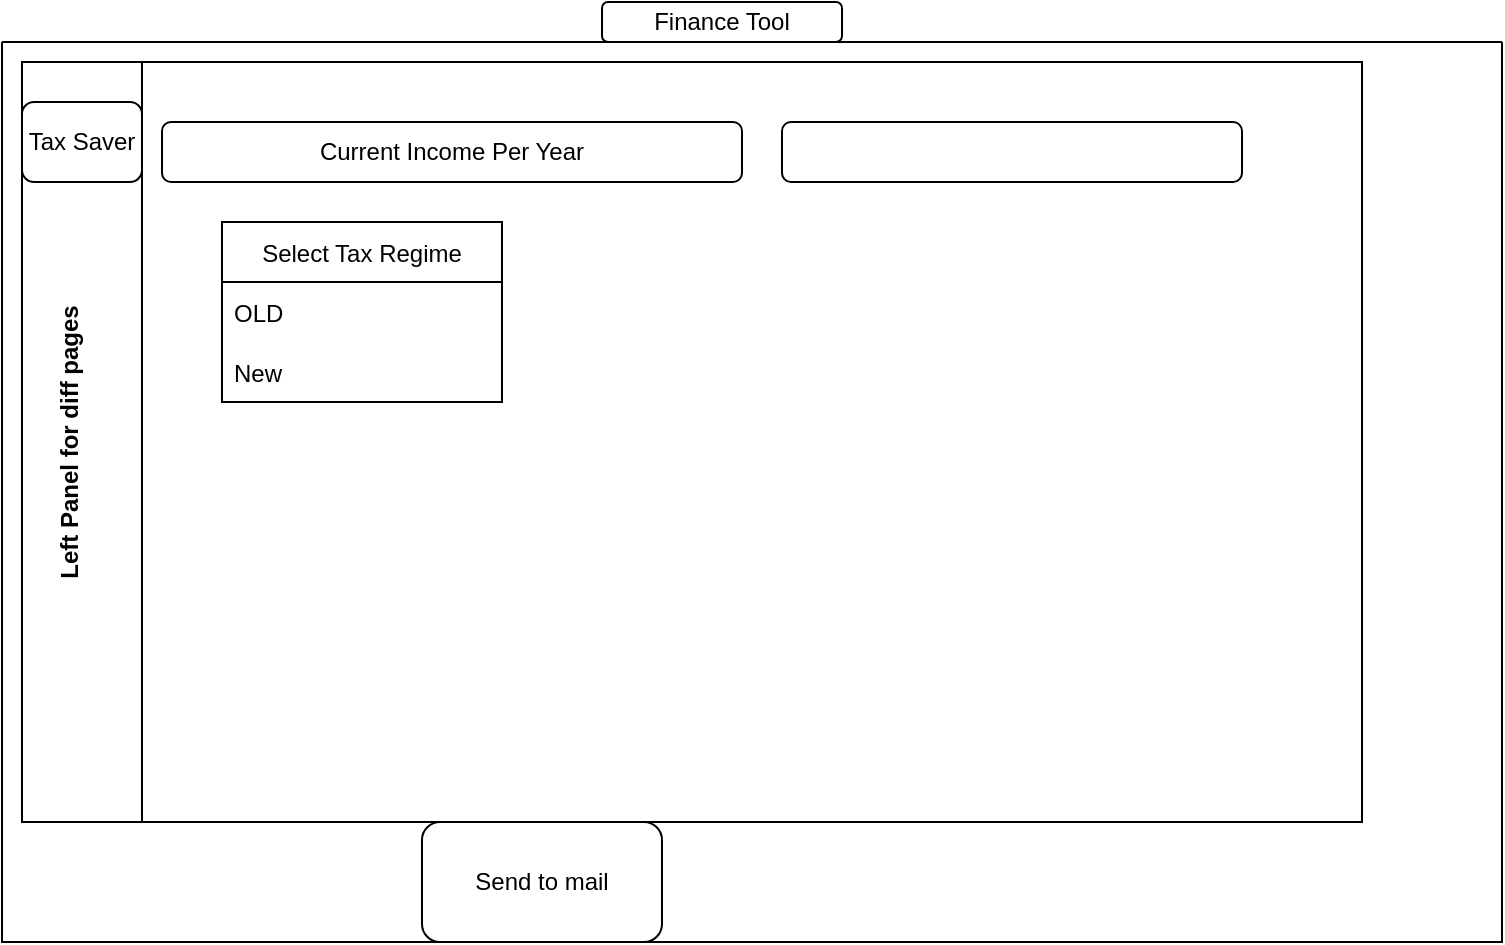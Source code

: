 <mxfile version="18.2.0" type="github"><diagram id="xTH7kG4sdZBtPn9x50Fz" name="Page-1"><mxGraphModel dx="868" dy="478" grid="1" gridSize="10" guides="1" tooltips="1" connect="1" arrows="1" fold="1" page="1" pageScale="1" pageWidth="827" pageHeight="1169" math="0" shadow="0"><root><mxCell id="0"/><mxCell id="1" parent="0"/><mxCell id="gdR4Mv2DaHIOfZwFzTWj-1" value="" style="swimlane;startSize=0;" vertex="1" parent="1"><mxGeometry x="50" y="30" width="750" height="450" as="geometry"/></mxCell><mxCell id="gdR4Mv2DaHIOfZwFzTWj-5" value="Send to mail" style="rounded=1;whiteSpace=wrap;html=1;" vertex="1" parent="gdR4Mv2DaHIOfZwFzTWj-1"><mxGeometry x="210" y="390" width="120" height="60" as="geometry"/></mxCell><mxCell id="gdR4Mv2DaHIOfZwFzTWj-6" value="Finance Tool" style="rounded=1;whiteSpace=wrap;html=1;" vertex="1" parent="gdR4Mv2DaHIOfZwFzTWj-1"><mxGeometry x="300" y="-20" width="120" height="20" as="geometry"/></mxCell><mxCell id="gdR4Mv2DaHIOfZwFzTWj-2" value="Left Panel for diff pages&#xA;" style="swimlane;horizontal=0;startSize=60;" vertex="1" parent="1"><mxGeometry x="60" y="40" width="670" height="380" as="geometry"/></mxCell><mxCell id="gdR4Mv2DaHIOfZwFzTWj-4" value="Tax Saver" style="rounded=1;whiteSpace=wrap;html=1;" vertex="1" parent="gdR4Mv2DaHIOfZwFzTWj-2"><mxGeometry y="20" width="60" height="40" as="geometry"/></mxCell><mxCell id="gdR4Mv2DaHIOfZwFzTWj-7" value="Current Income Per Year" style="rounded=1;whiteSpace=wrap;html=1;" vertex="1" parent="gdR4Mv2DaHIOfZwFzTWj-2"><mxGeometry x="70" y="30" width="290" height="30" as="geometry"/></mxCell><mxCell id="gdR4Mv2DaHIOfZwFzTWj-8" value="" style="rounded=1;whiteSpace=wrap;html=1;" vertex="1" parent="gdR4Mv2DaHIOfZwFzTWj-2"><mxGeometry x="380" y="30" width="230" height="30" as="geometry"/></mxCell><mxCell id="gdR4Mv2DaHIOfZwFzTWj-9" value="Select Tax Regime" style="swimlane;fontStyle=0;childLayout=stackLayout;horizontal=1;startSize=30;horizontalStack=0;resizeParent=1;resizeParentMax=0;resizeLast=0;collapsible=1;marginBottom=0;" vertex="1" parent="gdR4Mv2DaHIOfZwFzTWj-2"><mxGeometry x="100" y="80" width="140" height="90" as="geometry"/></mxCell><mxCell id="gdR4Mv2DaHIOfZwFzTWj-10" value="OLD" style="text;strokeColor=none;fillColor=none;align=left;verticalAlign=middle;spacingLeft=4;spacingRight=4;overflow=hidden;points=[[0,0.5],[1,0.5]];portConstraint=eastwest;rotatable=0;" vertex="1" parent="gdR4Mv2DaHIOfZwFzTWj-9"><mxGeometry y="30" width="140" height="30" as="geometry"/></mxCell><mxCell id="gdR4Mv2DaHIOfZwFzTWj-11" value="New" style="text;strokeColor=none;fillColor=none;align=left;verticalAlign=middle;spacingLeft=4;spacingRight=4;overflow=hidden;points=[[0,0.5],[1,0.5]];portConstraint=eastwest;rotatable=0;" vertex="1" parent="gdR4Mv2DaHIOfZwFzTWj-9"><mxGeometry y="60" width="140" height="30" as="geometry"/></mxCell></root></mxGraphModel></diagram></mxfile>